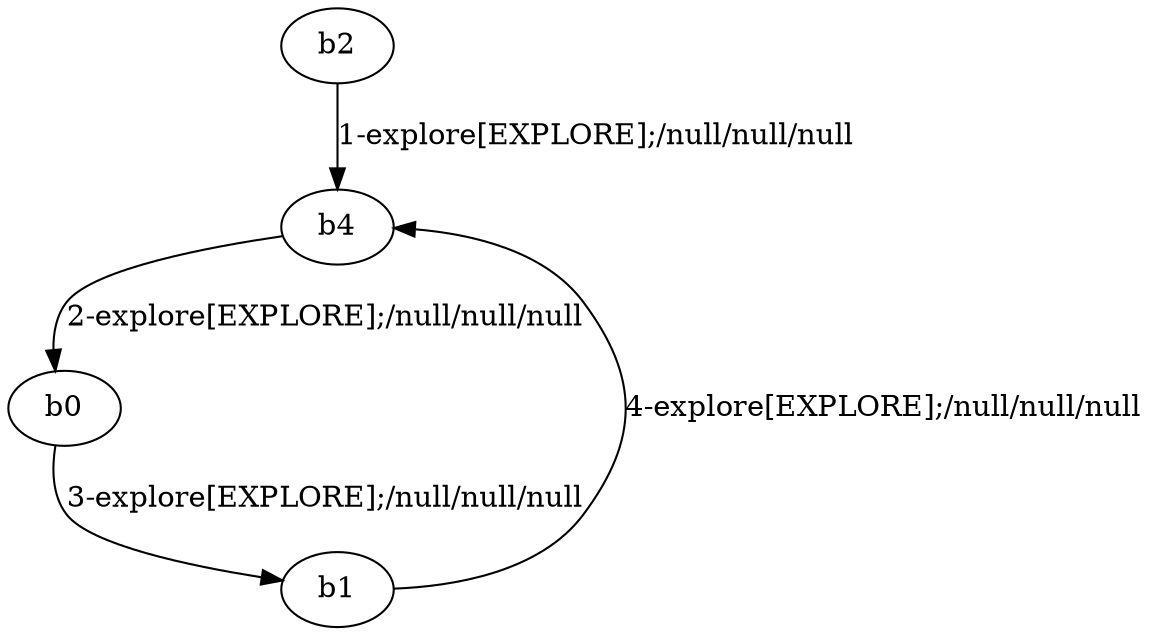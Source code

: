 # Total number of goals covered by this test: 3
# b1 --> b4
# b2 --> b4
# b4 --> b0

digraph g {
"b2" -> "b4" [label = "1-explore[EXPLORE];/null/null/null"];
"b4" -> "b0" [label = "2-explore[EXPLORE];/null/null/null"];
"b0" -> "b1" [label = "3-explore[EXPLORE];/null/null/null"];
"b1" -> "b4" [label = "4-explore[EXPLORE];/null/null/null"];
}